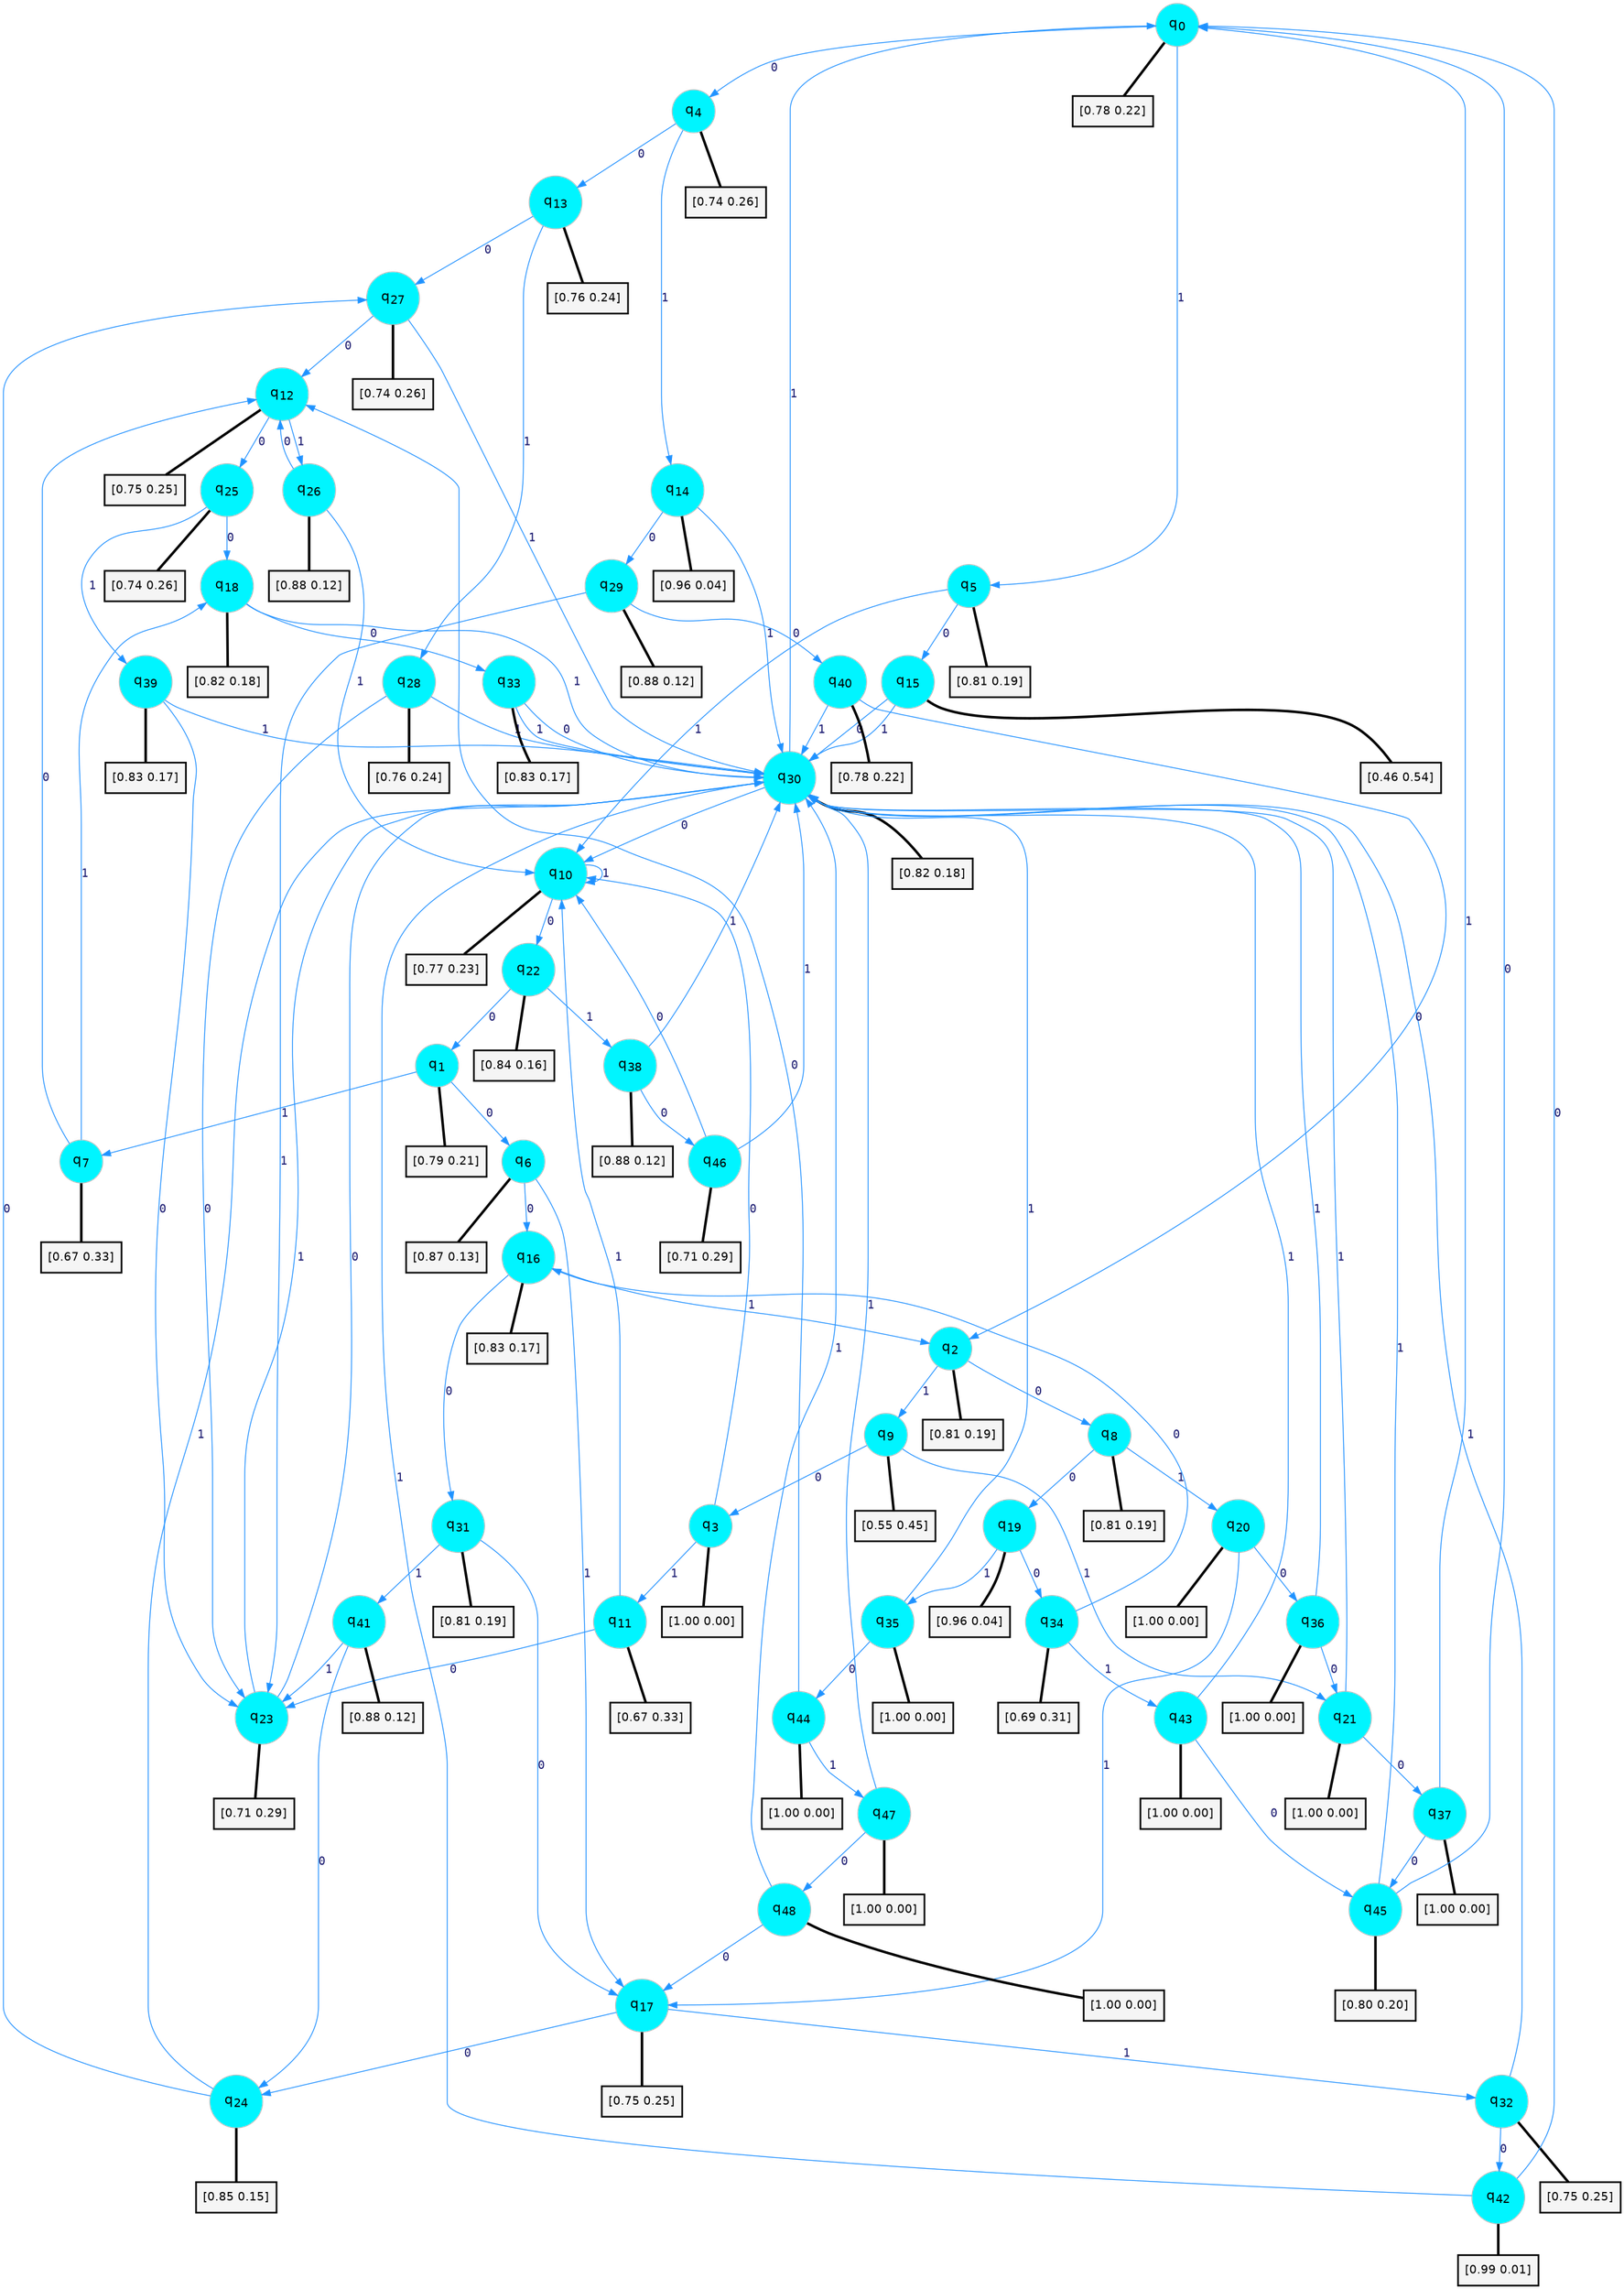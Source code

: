 digraph G {
graph [
bgcolor=transparent, dpi=300, rankdir=TD, size="40,25"];
node [
color=gray, fillcolor=turquoise1, fontcolor=black, fontname=Helvetica, fontsize=16, fontweight=bold, shape=circle, style=filled];
edge [
arrowsize=1, color=dodgerblue1, fontcolor=midnightblue, fontname=courier, fontweight=bold, penwidth=1, style=solid, weight=20];
0[label=<q<SUB>0</SUB>>];
1[label=<q<SUB>1</SUB>>];
2[label=<q<SUB>2</SUB>>];
3[label=<q<SUB>3</SUB>>];
4[label=<q<SUB>4</SUB>>];
5[label=<q<SUB>5</SUB>>];
6[label=<q<SUB>6</SUB>>];
7[label=<q<SUB>7</SUB>>];
8[label=<q<SUB>8</SUB>>];
9[label=<q<SUB>9</SUB>>];
10[label=<q<SUB>10</SUB>>];
11[label=<q<SUB>11</SUB>>];
12[label=<q<SUB>12</SUB>>];
13[label=<q<SUB>13</SUB>>];
14[label=<q<SUB>14</SUB>>];
15[label=<q<SUB>15</SUB>>];
16[label=<q<SUB>16</SUB>>];
17[label=<q<SUB>17</SUB>>];
18[label=<q<SUB>18</SUB>>];
19[label=<q<SUB>19</SUB>>];
20[label=<q<SUB>20</SUB>>];
21[label=<q<SUB>21</SUB>>];
22[label=<q<SUB>22</SUB>>];
23[label=<q<SUB>23</SUB>>];
24[label=<q<SUB>24</SUB>>];
25[label=<q<SUB>25</SUB>>];
26[label=<q<SUB>26</SUB>>];
27[label=<q<SUB>27</SUB>>];
28[label=<q<SUB>28</SUB>>];
29[label=<q<SUB>29</SUB>>];
30[label=<q<SUB>30</SUB>>];
31[label=<q<SUB>31</SUB>>];
32[label=<q<SUB>32</SUB>>];
33[label=<q<SUB>33</SUB>>];
34[label=<q<SUB>34</SUB>>];
35[label=<q<SUB>35</SUB>>];
36[label=<q<SUB>36</SUB>>];
37[label=<q<SUB>37</SUB>>];
38[label=<q<SUB>38</SUB>>];
39[label=<q<SUB>39</SUB>>];
40[label=<q<SUB>40</SUB>>];
41[label=<q<SUB>41</SUB>>];
42[label=<q<SUB>42</SUB>>];
43[label=<q<SUB>43</SUB>>];
44[label=<q<SUB>44</SUB>>];
45[label=<q<SUB>45</SUB>>];
46[label=<q<SUB>46</SUB>>];
47[label=<q<SUB>47</SUB>>];
48[label=<q<SUB>48</SUB>>];
49[label="[0.78 0.22]", shape=box,fontcolor=black, fontname=Helvetica, fontsize=14, penwidth=2, fillcolor=whitesmoke,color=black];
50[label="[0.79 0.21]", shape=box,fontcolor=black, fontname=Helvetica, fontsize=14, penwidth=2, fillcolor=whitesmoke,color=black];
51[label="[0.81 0.19]", shape=box,fontcolor=black, fontname=Helvetica, fontsize=14, penwidth=2, fillcolor=whitesmoke,color=black];
52[label="[1.00 0.00]", shape=box,fontcolor=black, fontname=Helvetica, fontsize=14, penwidth=2, fillcolor=whitesmoke,color=black];
53[label="[0.74 0.26]", shape=box,fontcolor=black, fontname=Helvetica, fontsize=14, penwidth=2, fillcolor=whitesmoke,color=black];
54[label="[0.81 0.19]", shape=box,fontcolor=black, fontname=Helvetica, fontsize=14, penwidth=2, fillcolor=whitesmoke,color=black];
55[label="[0.87 0.13]", shape=box,fontcolor=black, fontname=Helvetica, fontsize=14, penwidth=2, fillcolor=whitesmoke,color=black];
56[label="[0.67 0.33]", shape=box,fontcolor=black, fontname=Helvetica, fontsize=14, penwidth=2, fillcolor=whitesmoke,color=black];
57[label="[0.81 0.19]", shape=box,fontcolor=black, fontname=Helvetica, fontsize=14, penwidth=2, fillcolor=whitesmoke,color=black];
58[label="[0.55 0.45]", shape=box,fontcolor=black, fontname=Helvetica, fontsize=14, penwidth=2, fillcolor=whitesmoke,color=black];
59[label="[0.77 0.23]", shape=box,fontcolor=black, fontname=Helvetica, fontsize=14, penwidth=2, fillcolor=whitesmoke,color=black];
60[label="[0.67 0.33]", shape=box,fontcolor=black, fontname=Helvetica, fontsize=14, penwidth=2, fillcolor=whitesmoke,color=black];
61[label="[0.75 0.25]", shape=box,fontcolor=black, fontname=Helvetica, fontsize=14, penwidth=2, fillcolor=whitesmoke,color=black];
62[label="[0.76 0.24]", shape=box,fontcolor=black, fontname=Helvetica, fontsize=14, penwidth=2, fillcolor=whitesmoke,color=black];
63[label="[0.96 0.04]", shape=box,fontcolor=black, fontname=Helvetica, fontsize=14, penwidth=2, fillcolor=whitesmoke,color=black];
64[label="[0.46 0.54]", shape=box,fontcolor=black, fontname=Helvetica, fontsize=14, penwidth=2, fillcolor=whitesmoke,color=black];
65[label="[0.83 0.17]", shape=box,fontcolor=black, fontname=Helvetica, fontsize=14, penwidth=2, fillcolor=whitesmoke,color=black];
66[label="[0.75 0.25]", shape=box,fontcolor=black, fontname=Helvetica, fontsize=14, penwidth=2, fillcolor=whitesmoke,color=black];
67[label="[0.82 0.18]", shape=box,fontcolor=black, fontname=Helvetica, fontsize=14, penwidth=2, fillcolor=whitesmoke,color=black];
68[label="[0.96 0.04]", shape=box,fontcolor=black, fontname=Helvetica, fontsize=14, penwidth=2, fillcolor=whitesmoke,color=black];
69[label="[1.00 0.00]", shape=box,fontcolor=black, fontname=Helvetica, fontsize=14, penwidth=2, fillcolor=whitesmoke,color=black];
70[label="[1.00 0.00]", shape=box,fontcolor=black, fontname=Helvetica, fontsize=14, penwidth=2, fillcolor=whitesmoke,color=black];
71[label="[0.84 0.16]", shape=box,fontcolor=black, fontname=Helvetica, fontsize=14, penwidth=2, fillcolor=whitesmoke,color=black];
72[label="[0.71 0.29]", shape=box,fontcolor=black, fontname=Helvetica, fontsize=14, penwidth=2, fillcolor=whitesmoke,color=black];
73[label="[0.85 0.15]", shape=box,fontcolor=black, fontname=Helvetica, fontsize=14, penwidth=2, fillcolor=whitesmoke,color=black];
74[label="[0.74 0.26]", shape=box,fontcolor=black, fontname=Helvetica, fontsize=14, penwidth=2, fillcolor=whitesmoke,color=black];
75[label="[0.88 0.12]", shape=box,fontcolor=black, fontname=Helvetica, fontsize=14, penwidth=2, fillcolor=whitesmoke,color=black];
76[label="[0.74 0.26]", shape=box,fontcolor=black, fontname=Helvetica, fontsize=14, penwidth=2, fillcolor=whitesmoke,color=black];
77[label="[0.76 0.24]", shape=box,fontcolor=black, fontname=Helvetica, fontsize=14, penwidth=2, fillcolor=whitesmoke,color=black];
78[label="[0.88 0.12]", shape=box,fontcolor=black, fontname=Helvetica, fontsize=14, penwidth=2, fillcolor=whitesmoke,color=black];
79[label="[0.82 0.18]", shape=box,fontcolor=black, fontname=Helvetica, fontsize=14, penwidth=2, fillcolor=whitesmoke,color=black];
80[label="[0.81 0.19]", shape=box,fontcolor=black, fontname=Helvetica, fontsize=14, penwidth=2, fillcolor=whitesmoke,color=black];
81[label="[0.75 0.25]", shape=box,fontcolor=black, fontname=Helvetica, fontsize=14, penwidth=2, fillcolor=whitesmoke,color=black];
82[label="[0.83 0.17]", shape=box,fontcolor=black, fontname=Helvetica, fontsize=14, penwidth=2, fillcolor=whitesmoke,color=black];
83[label="[0.69 0.31]", shape=box,fontcolor=black, fontname=Helvetica, fontsize=14, penwidth=2, fillcolor=whitesmoke,color=black];
84[label="[1.00 0.00]", shape=box,fontcolor=black, fontname=Helvetica, fontsize=14, penwidth=2, fillcolor=whitesmoke,color=black];
85[label="[1.00 0.00]", shape=box,fontcolor=black, fontname=Helvetica, fontsize=14, penwidth=2, fillcolor=whitesmoke,color=black];
86[label="[1.00 0.00]", shape=box,fontcolor=black, fontname=Helvetica, fontsize=14, penwidth=2, fillcolor=whitesmoke,color=black];
87[label="[0.88 0.12]", shape=box,fontcolor=black, fontname=Helvetica, fontsize=14, penwidth=2, fillcolor=whitesmoke,color=black];
88[label="[0.83 0.17]", shape=box,fontcolor=black, fontname=Helvetica, fontsize=14, penwidth=2, fillcolor=whitesmoke,color=black];
89[label="[0.78 0.22]", shape=box,fontcolor=black, fontname=Helvetica, fontsize=14, penwidth=2, fillcolor=whitesmoke,color=black];
90[label="[0.88 0.12]", shape=box,fontcolor=black, fontname=Helvetica, fontsize=14, penwidth=2, fillcolor=whitesmoke,color=black];
91[label="[0.99 0.01]", shape=box,fontcolor=black, fontname=Helvetica, fontsize=14, penwidth=2, fillcolor=whitesmoke,color=black];
92[label="[1.00 0.00]", shape=box,fontcolor=black, fontname=Helvetica, fontsize=14, penwidth=2, fillcolor=whitesmoke,color=black];
93[label="[1.00 0.00]", shape=box,fontcolor=black, fontname=Helvetica, fontsize=14, penwidth=2, fillcolor=whitesmoke,color=black];
94[label="[0.80 0.20]", shape=box,fontcolor=black, fontname=Helvetica, fontsize=14, penwidth=2, fillcolor=whitesmoke,color=black];
95[label="[0.71 0.29]", shape=box,fontcolor=black, fontname=Helvetica, fontsize=14, penwidth=2, fillcolor=whitesmoke,color=black];
96[label="[1.00 0.00]", shape=box,fontcolor=black, fontname=Helvetica, fontsize=14, penwidth=2, fillcolor=whitesmoke,color=black];
97[label="[1.00 0.00]", shape=box,fontcolor=black, fontname=Helvetica, fontsize=14, penwidth=2, fillcolor=whitesmoke,color=black];
0->4 [label=0];
0->5 [label=1];
0->49 [arrowhead=none, penwidth=3,color=black];
1->6 [label=0];
1->7 [label=1];
1->50 [arrowhead=none, penwidth=3,color=black];
2->8 [label=0];
2->9 [label=1];
2->51 [arrowhead=none, penwidth=3,color=black];
3->10 [label=0];
3->11 [label=1];
3->52 [arrowhead=none, penwidth=3,color=black];
4->13 [label=0];
4->14 [label=1];
4->53 [arrowhead=none, penwidth=3,color=black];
5->15 [label=0];
5->10 [label=1];
5->54 [arrowhead=none, penwidth=3,color=black];
6->16 [label=0];
6->17 [label=1];
6->55 [arrowhead=none, penwidth=3,color=black];
7->12 [label=0];
7->18 [label=1];
7->56 [arrowhead=none, penwidth=3,color=black];
8->19 [label=0];
8->20 [label=1];
8->57 [arrowhead=none, penwidth=3,color=black];
9->3 [label=0];
9->21 [label=1];
9->58 [arrowhead=none, penwidth=3,color=black];
10->22 [label=0];
10->10 [label=1];
10->59 [arrowhead=none, penwidth=3,color=black];
11->23 [label=0];
11->10 [label=1];
11->60 [arrowhead=none, penwidth=3,color=black];
12->25 [label=0];
12->26 [label=1];
12->61 [arrowhead=none, penwidth=3,color=black];
13->27 [label=0];
13->28 [label=1];
13->62 [arrowhead=none, penwidth=3,color=black];
14->29 [label=0];
14->30 [label=1];
14->63 [arrowhead=none, penwidth=3,color=black];
15->30 [label=0];
15->30 [label=1];
15->64 [arrowhead=none, penwidth=3,color=black];
16->31 [label=0];
16->2 [label=1];
16->65 [arrowhead=none, penwidth=3,color=black];
17->24 [label=0];
17->32 [label=1];
17->66 [arrowhead=none, penwidth=3,color=black];
18->33 [label=0];
18->30 [label=1];
18->67 [arrowhead=none, penwidth=3,color=black];
19->34 [label=0];
19->35 [label=1];
19->68 [arrowhead=none, penwidth=3,color=black];
20->36 [label=0];
20->17 [label=1];
20->69 [arrowhead=none, penwidth=3,color=black];
21->37 [label=0];
21->30 [label=1];
21->70 [arrowhead=none, penwidth=3,color=black];
22->1 [label=0];
22->38 [label=1];
22->71 [arrowhead=none, penwidth=3,color=black];
23->30 [label=0];
23->30 [label=1];
23->72 [arrowhead=none, penwidth=3,color=black];
24->27 [label=0];
24->30 [label=1];
24->73 [arrowhead=none, penwidth=3,color=black];
25->18 [label=0];
25->39 [label=1];
25->74 [arrowhead=none, penwidth=3,color=black];
26->12 [label=0];
26->10 [label=1];
26->75 [arrowhead=none, penwidth=3,color=black];
27->12 [label=0];
27->30 [label=1];
27->76 [arrowhead=none, penwidth=3,color=black];
28->23 [label=0];
28->30 [label=1];
28->77 [arrowhead=none, penwidth=3,color=black];
29->40 [label=0];
29->23 [label=1];
29->78 [arrowhead=none, penwidth=3,color=black];
30->10 [label=0];
30->0 [label=1];
30->79 [arrowhead=none, penwidth=3,color=black];
31->17 [label=0];
31->41 [label=1];
31->80 [arrowhead=none, penwidth=3,color=black];
32->42 [label=0];
32->30 [label=1];
32->81 [arrowhead=none, penwidth=3,color=black];
33->30 [label=0];
33->30 [label=1];
33->82 [arrowhead=none, penwidth=3,color=black];
34->16 [label=0];
34->43 [label=1];
34->83 [arrowhead=none, penwidth=3,color=black];
35->44 [label=0];
35->30 [label=1];
35->84 [arrowhead=none, penwidth=3,color=black];
36->21 [label=0];
36->30 [label=1];
36->85 [arrowhead=none, penwidth=3,color=black];
37->45 [label=0];
37->0 [label=1];
37->86 [arrowhead=none, penwidth=3,color=black];
38->46 [label=0];
38->30 [label=1];
38->87 [arrowhead=none, penwidth=3,color=black];
39->23 [label=0];
39->30 [label=1];
39->88 [arrowhead=none, penwidth=3,color=black];
40->2 [label=0];
40->30 [label=1];
40->89 [arrowhead=none, penwidth=3,color=black];
41->24 [label=0];
41->23 [label=1];
41->90 [arrowhead=none, penwidth=3,color=black];
42->0 [label=0];
42->30 [label=1];
42->91 [arrowhead=none, penwidth=3,color=black];
43->45 [label=0];
43->30 [label=1];
43->92 [arrowhead=none, penwidth=3,color=black];
44->12 [label=0];
44->47 [label=1];
44->93 [arrowhead=none, penwidth=3,color=black];
45->0 [label=0];
45->30 [label=1];
45->94 [arrowhead=none, penwidth=3,color=black];
46->10 [label=0];
46->30 [label=1];
46->95 [arrowhead=none, penwidth=3,color=black];
47->48 [label=0];
47->30 [label=1];
47->96 [arrowhead=none, penwidth=3,color=black];
48->17 [label=0];
48->30 [label=1];
48->97 [arrowhead=none, penwidth=3,color=black];
}
